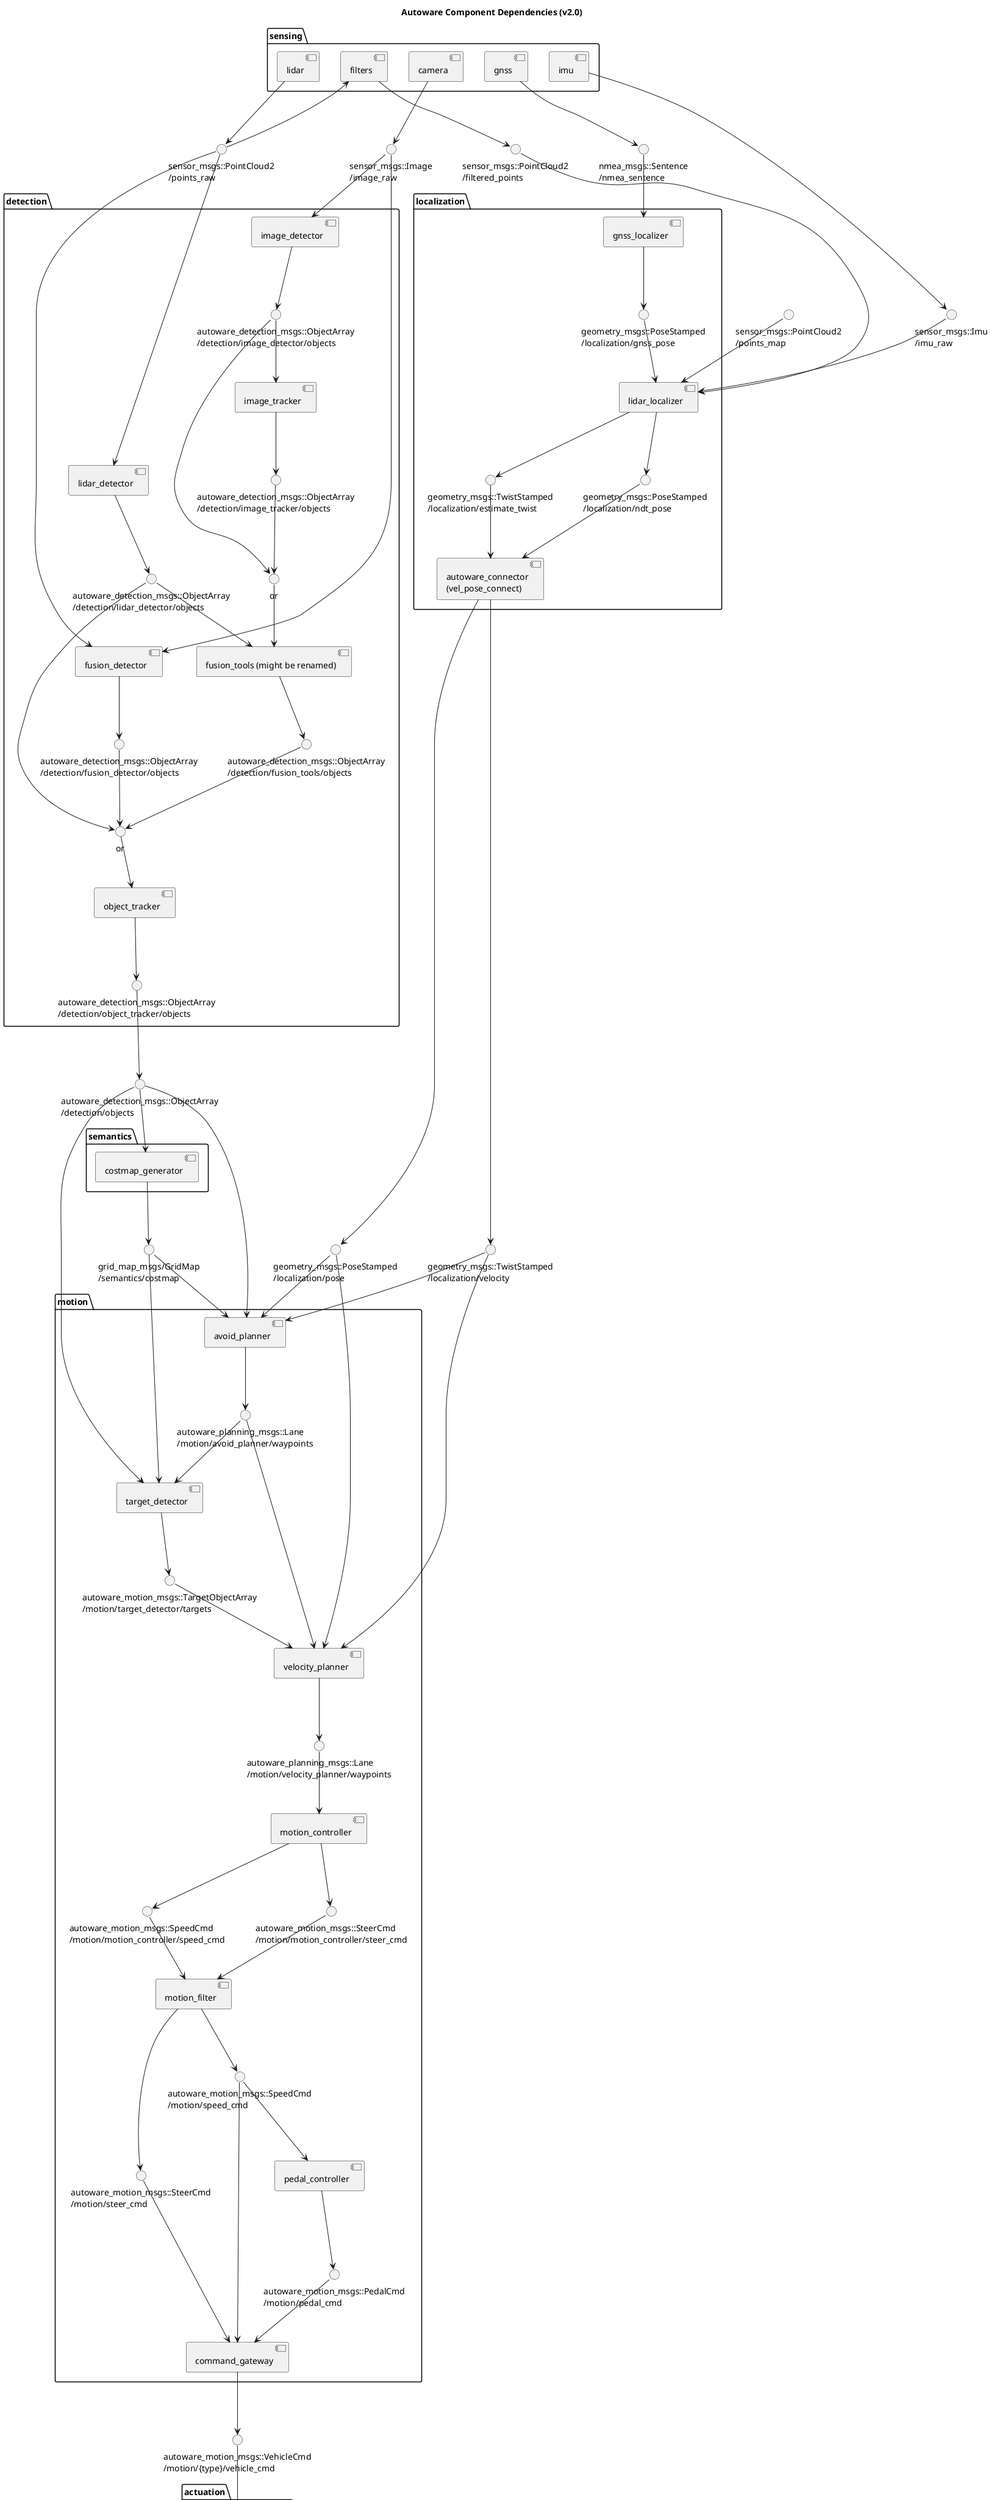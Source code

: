 @startuml

title Autoware Component Dependencies (v2.0)

() "sensor_msgs::Image\n/image_raw" as image_raw
() "sensor_msgs::PointCloud2\n/points_raw" as points_raw
() "sensor_msgs::PointCloud2\n/filtered_points" as filtered_points
() "sensor_msgs::Imu\n/imu_raw" as imu_raw
() "nmea_msgs::Sentence\n/nmea_sentence" as nmea_sentence

folder sensing {
    [camera]
    'outputs
    camera --> image_raw

    [lidar]
    'outputs
    lidar --> points_raw

    [filters]
    'inputs
    points_raw --> filters
    'outputs
    filters --> filtered_points

    [imu]
    'outputs
    imu --> imu_raw

    [gnss]
    'outputs
    gnss --> nmea_sentence
}

() "autoware_detection_msgs::ObjectArray\n/detection/objects" as detection_result
'() "autoware_detection_msgs::TrafficLight\n/detection/traffic_light_color" as traffic_light_color

folder detection {
    () "autoware_detection_msgs::ObjectArray\n/detection/image_detector/objects" as detected_objects_vision
    () "autoware_detection_msgs::ObjectArray\n/detection/image_tracker/objects" as image_objects_tracked
    () "or" as image_objects
    () "autoware_detection_msgs::ObjectArray\n/detection/lidar_detector/objects" as detected_objects_lidar
    () "autoware_detection_msgs::ObjectArray\n/detection/fusion_tools/objects" as detected_objects_combined
    () "autoware_detection_msgs::ObjectArray\n/detection/fusion_detector/objects" as detected_objects_fused
    () "or" as objects_fused
    () "autoware_detection_msgs::ObjectArray\n/detection/object_tracker/objects" as objects_tracked

    [image_detector]
    'inputs
    image_raw --> image_detector
    'outputs
    image_detector --> detected_objects_vision

    [image_tracker]
    'inputs
    detected_objects_vision --> image_tracker
    'outputs
    image_tracker --> image_objects_tracked

    [lidar_detector]
    'inputs
    points_raw --> lidar_detector
    'outputs
    lidar_detector --> detected_objects_lidar

    [fusion_detector]
    'inputs
    image_raw --> fusion_detector
    points_raw --> fusion_detector
    'outputs
    fusion_detector --> detected_objects_fused

    [fusion_tools (might be renamed)] as fusion_tools
    'inputs
    image_objects --> fusion_tools
    detected_objects_lidar --> fusion_tools
    'outputs
    fusion_tools --> detected_objects_combined

    'connection
    detected_objects_vision --> image_objects
    image_objects_tracked --> image_objects

    detected_objects_lidar --> objects_fused
    detected_objects_combined --> objects_fused
    detected_objects_fused --> objects_fused

    [object_tracker]
    'inputs
    objects_fused --> object_tracker
    'outputs
    object_tracker --> objects_tracked

    objects_tracked --> detection_result

    '[trafficlight_recognizer]
    'inputs
    'image_raw --> trafficlight_recognizer
    'outputs
    'trafficlight_recognizer --> traffic_light_color
}

() "grid_map_msgs/GridMap\n/semantics/costmap" as costmap

folder semantics {
    [costmap_generator]
    'inputs
    detection_result --> costmap_generator
    'outputs
    costmap_generator --> costmap
}

'lidar_localizer
() "sensor_msgs::PointCloud2\n/points_map" as points_map

'vel_pose_connect
() "geometry_msgs::PoseStamped\n/localization/pose" as current_pose
() "geometry_msgs::TwistStamped\n/localization/velocity" as current_velocity

folder localization {
    () "geometry_msgs::PoseStamped\n/localization/gnss_pose" as gnss_pose
    () "geometry_msgs::TwistStamped\n/localization/estimate_twist" as estimate_twist
    () "geometry_msgs::PoseStamped\n/localization/ndt_pose" as ndt_pose

    [gnss_localizer]
    'inputs
    nmea_sentence --> gnss_localizer
    'outputs
    gnss_localizer --> gnss_pose

    [lidar_localizer]
    'inputs
    gnss_pose --> lidar_localizer
    filtered_points --> lidar_localizer
    points_map --> lidar_localizer
    imu_raw --> lidar_localizer
    'outputs
    lidar_localizer --> estimate_twist
    lidar_localizer --> ndt_pose

    [autoware_connector\n(vel_pose_connect)] as vel_pose_connect
    'inputs
    estimate_twist --> vel_pose_connect
    ndt_pose --> vel_pose_connect
    'outputs
    vel_pose_connect --> current_pose
    vel_pose_connect --> current_velocity

    '[dead_reckoner] @ Autoware v2.0
}

'() "autoware_msgs::ControlCommandStamped\n/ctrl_cmd" as ctrl_cmd

'folder mission {
'}

() "autoware_motion_msgs::VehicleCmd\n/motion/{type}/vehicle_cmd" as vehicle_cmd

folder motion {
    () "autoware_planning_msgs::Lane\n/motion/avoid_planner/waypoints" as avoid_waypoints
    () "autoware_planning_msgs::Lane\n/motion/velocity_planner/waypoints" as final_waypoints
    () "autoware_motion_msgs::TargetObjectArray\n/motion/target_detector/targets" as targets
    () "autoware_motion_msgs::SpeedCmd\n/motion/motion_controller/speed_cmd" as speed_cmd_raw
    () "autoware_motion_msgs::SteerCmd\n/motion/motion_controller/steer_cmd" as steer_cmd_raw
    () "autoware_motion_msgs::SteerCmd\n/motion/steer_cmd" as steer_cmd
    () "autoware_motion_msgs::SpeedCmd\n/motion/speed_cmd" as speed_cmd
    () "autoware_motion_msgs::PedalCmd\n/motion/pedal_cmd" as pedal_cmd

    [avoid_planner]
    'inputs
    current_pose --> avoid_planner
    current_velocity --> avoid_planner
    detection_result --> avoid_planner
    costmap --> avoid_planner
    'outputs
    avoid_planner --> avoid_waypoints

    [target_detector]
    'inputs
    detection_result --> target_detector
    costmap --> target_detector
    avoid_waypoints --> target_detector
    'outputs
    target_detector --> targets

    [velocity_planner]
    'inputs
    current_pose --> velocity_planner
    current_velocity --> velocity_planner
    avoid_waypoints --> velocity_planner
    targets --> velocity_planner
    'outputs
    velocity_planner --> final_waypoints

    [motion_controller]
    'inputs
    final_waypoints --> motion_controller
    'outputs
    motion_controller --> speed_cmd_raw
    motion_controller --> steer_cmd_raw
    'waypoint_follower --> ctrl_cmd

    [motion_filter]
    'inputs
    speed_cmd_raw --> motion_filter
    steer_cmd_raw --> motion_filter
    'outputs
    motion_filter --> speed_cmd
    motion_filter --> steer_cmd

    [pedal_controller]
    'inputs
    speed_cmd --> pedal_controller
    'outputs
    pedal_controller --> pedal_cmd

    [command_gateway]
    'inputs
    speed_cmd --> command_gateway
    steer_cmd --> command_gateway
    pedal_cmd --> command_gateway
    'outputs
    command_gateway --> vehicle_cmd
}

() "CAN, Socket, Serial, etc" as vehicle_communication
() "autoware_actuation_msgs::VehicleStatus\n/actuation/vehicle_status" as vehicle_status

folder actuation {
    [vehicle_interface]
    'inputs
    vehicle_cmd --> vehicle_interface
    'outputs
    vehicle_interface --> vehicle_status
    vehicle_interface --> vehicle_communication
}

folder vehicle {
    [low_level_controller and vehicle] as low_level_controller
    'inputs
    vehicle_communication --> low_level_controller
}

@enduml

